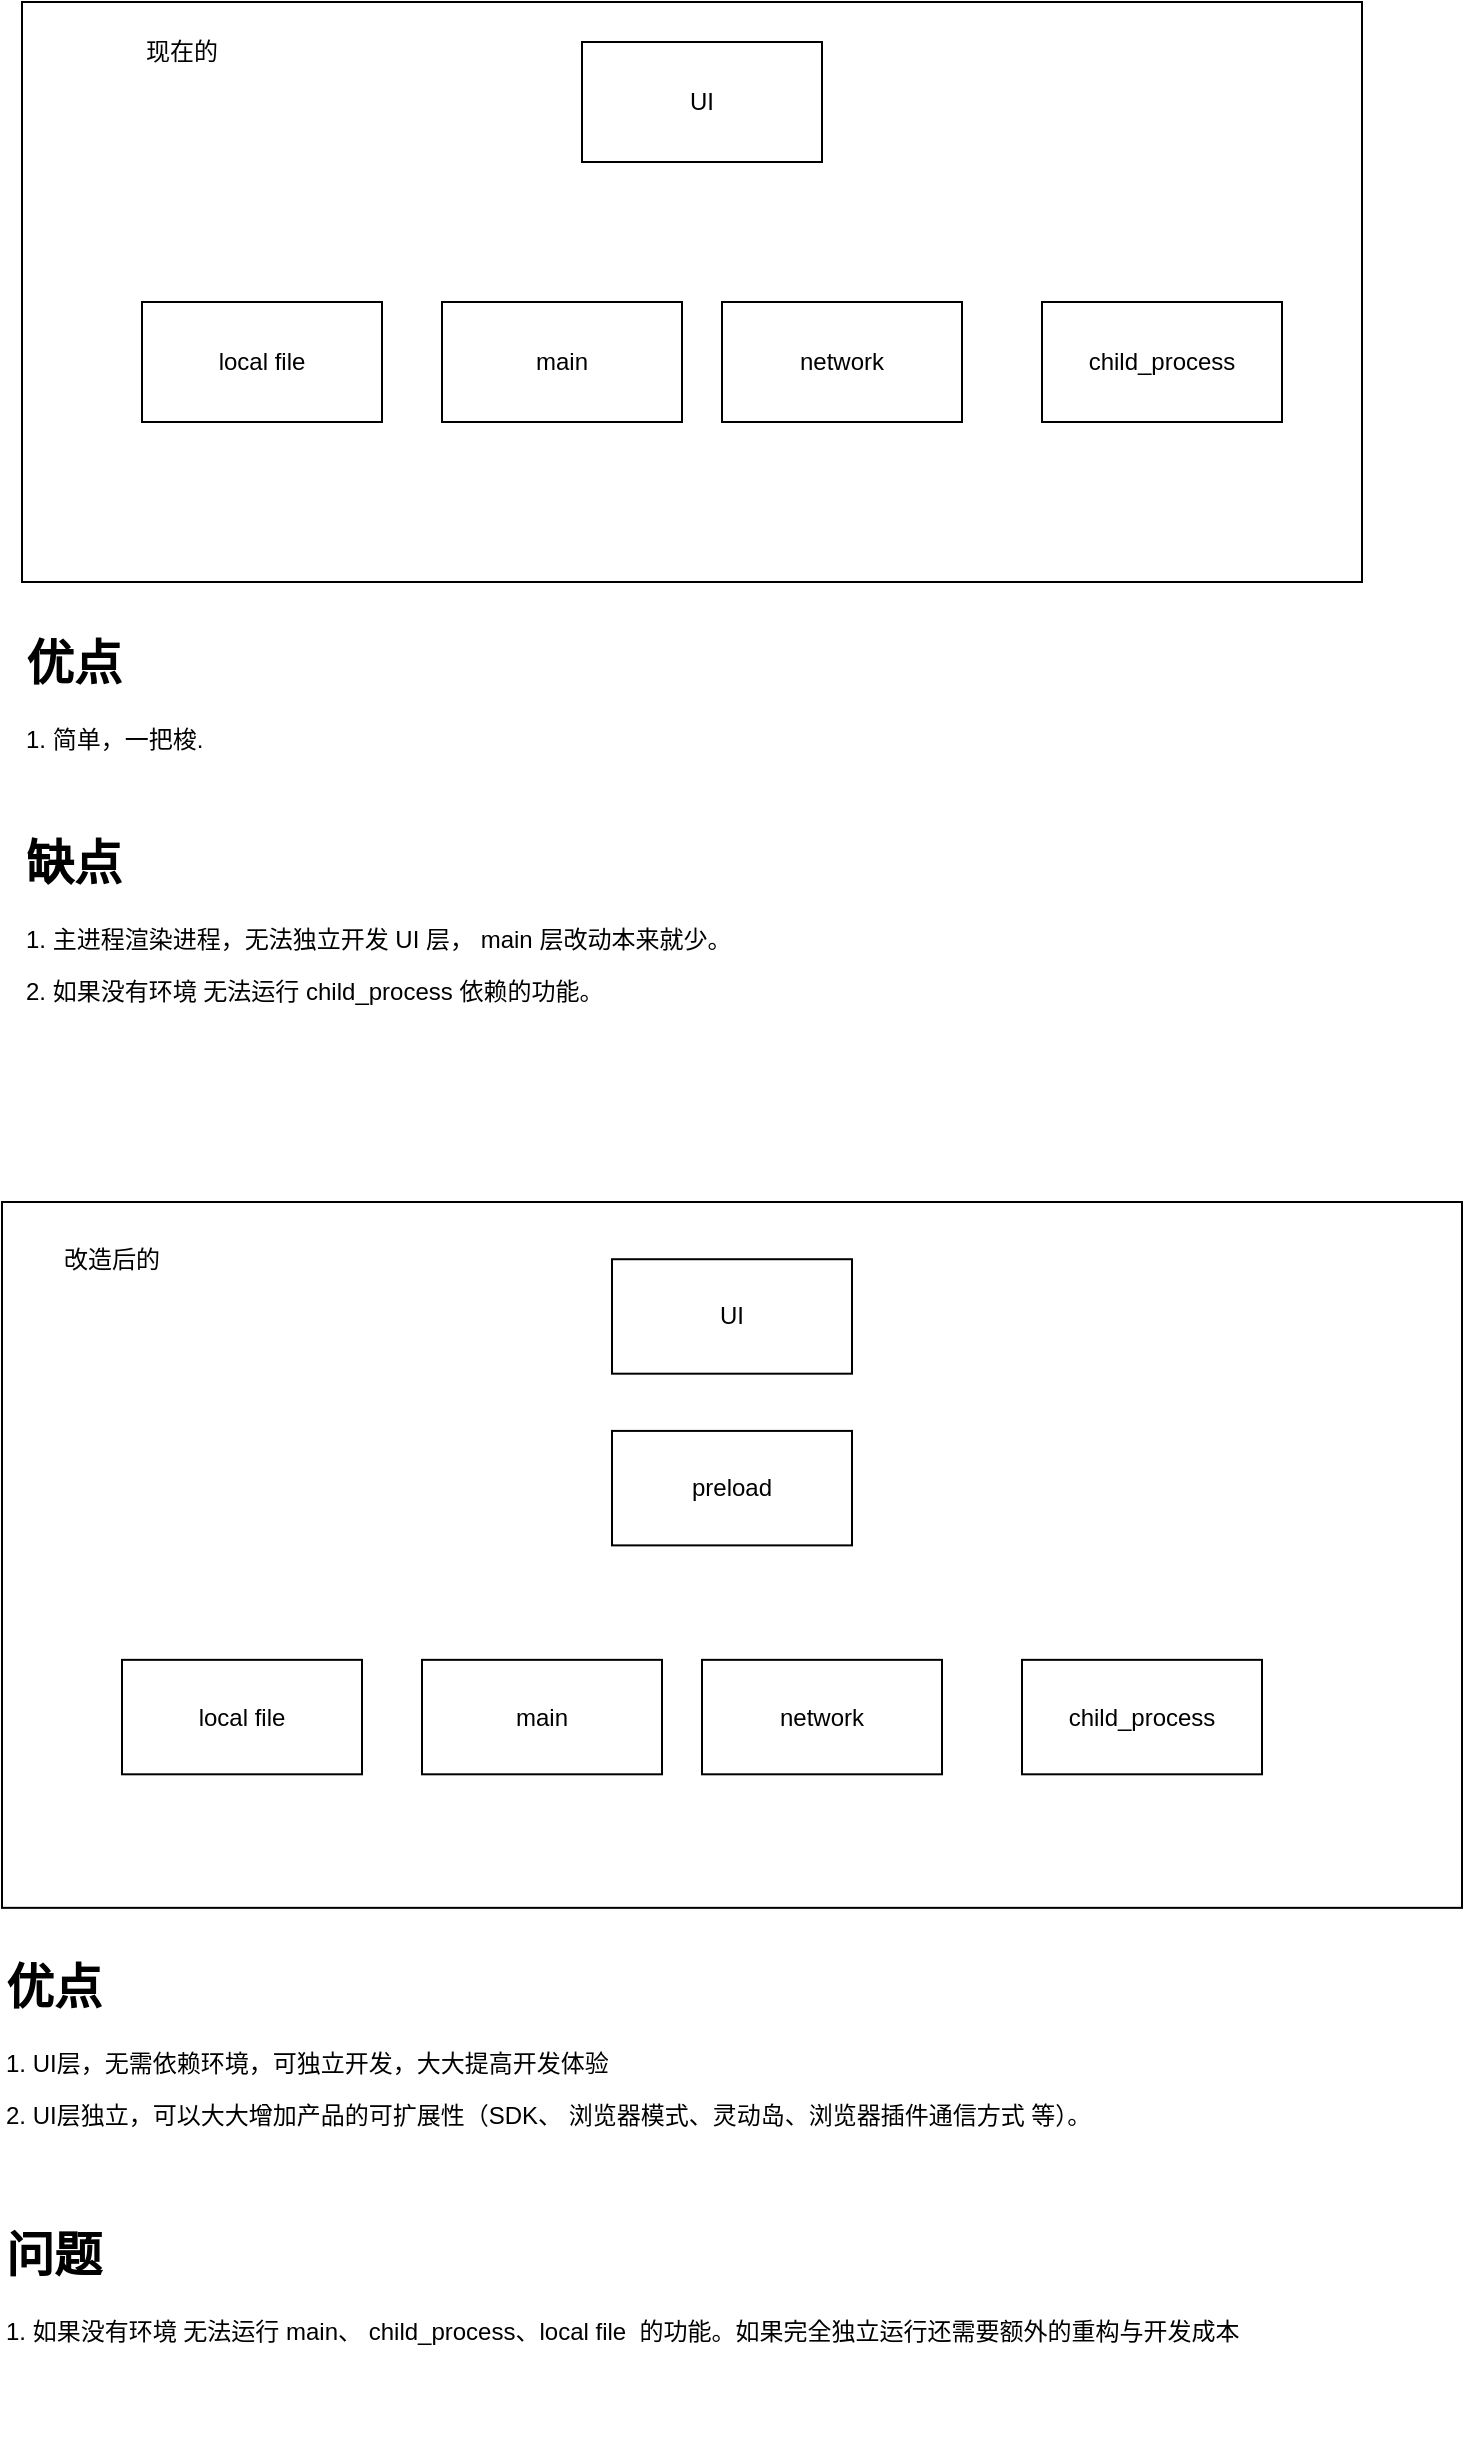 <mxfile version="25.0.0">
  <diagram name="第 1 页" id="jp_eVqbvx0nbf2SYeyhu">
    <mxGraphModel dx="2021" dy="1750" grid="1" gridSize="10" guides="1" tooltips="1" connect="1" arrows="1" fold="1" page="1" pageScale="1" pageWidth="827" pageHeight="1169" math="0" shadow="0">
      <root>
        <mxCell id="0" />
        <mxCell id="1" parent="0" />
        <mxCell id="NqAp3Kp9PPkYZQKbkeNz-21" value="" style="group" vertex="1" connectable="0" parent="1">
          <mxGeometry x="-430" y="-250" width="700" height="520" as="geometry" />
        </mxCell>
        <mxCell id="NqAp3Kp9PPkYZQKbkeNz-10" value="" style="rounded=0;whiteSpace=wrap;html=1;" vertex="1" parent="NqAp3Kp9PPkYZQKbkeNz-21">
          <mxGeometry width="670" height="290" as="geometry" />
        </mxCell>
        <mxCell id="NqAp3Kp9PPkYZQKbkeNz-4" value="UI" style="rounded=0;whiteSpace=wrap;html=1;" vertex="1" parent="NqAp3Kp9PPkYZQKbkeNz-21">
          <mxGeometry x="280" y="20" width="120" height="60" as="geometry" />
        </mxCell>
        <mxCell id="NqAp3Kp9PPkYZQKbkeNz-6" value="main" style="rounded=0;whiteSpace=wrap;html=1;" vertex="1" parent="NqAp3Kp9PPkYZQKbkeNz-21">
          <mxGeometry x="210" y="150" width="120" height="60" as="geometry" />
        </mxCell>
        <mxCell id="NqAp3Kp9PPkYZQKbkeNz-7" value="local file" style="rounded=0;whiteSpace=wrap;html=1;" vertex="1" parent="NqAp3Kp9PPkYZQKbkeNz-21">
          <mxGeometry x="60" y="150" width="120" height="60" as="geometry" />
        </mxCell>
        <mxCell id="NqAp3Kp9PPkYZQKbkeNz-8" value="network" style="rounded=0;whiteSpace=wrap;html=1;" vertex="1" parent="NqAp3Kp9PPkYZQKbkeNz-21">
          <mxGeometry x="350" y="150" width="120" height="60" as="geometry" />
        </mxCell>
        <mxCell id="NqAp3Kp9PPkYZQKbkeNz-9" value="child_process" style="rounded=0;whiteSpace=wrap;html=1;" vertex="1" parent="NqAp3Kp9PPkYZQKbkeNz-21">
          <mxGeometry x="510" y="150" width="120" height="60" as="geometry" />
        </mxCell>
        <mxCell id="NqAp3Kp9PPkYZQKbkeNz-11" value="现在的" style="text;html=1;align=center;verticalAlign=middle;whiteSpace=wrap;rounded=0;" vertex="1" parent="NqAp3Kp9PPkYZQKbkeNz-21">
          <mxGeometry x="50" y="10" width="60" height="30" as="geometry" />
        </mxCell>
        <mxCell id="NqAp3Kp9PPkYZQKbkeNz-14" value="&lt;h1 style=&quot;margin-top: 0px;&quot;&gt;优点&lt;/h1&gt;&lt;p&gt;1. 简单，一把梭.&lt;/p&gt;" style="text;html=1;whiteSpace=wrap;overflow=hidden;rounded=0;" vertex="1" parent="NqAp3Kp9PPkYZQKbkeNz-21">
          <mxGeometry y="310" width="700" height="80" as="geometry" />
        </mxCell>
        <mxCell id="NqAp3Kp9PPkYZQKbkeNz-20" value="&lt;h1 style=&quot;margin-top: 0px;&quot;&gt;缺点&lt;/h1&gt;&lt;p&gt;1. 主进程渲染进程，无法独立开发 UI 层， main 层改动本来就少。&lt;/p&gt;&lt;p&gt;2. 如果没有环境 无法运行 child_process 依赖的功能。&lt;/p&gt;" style="text;html=1;whiteSpace=wrap;overflow=hidden;rounded=0;" vertex="1" parent="NqAp3Kp9PPkYZQKbkeNz-21">
          <mxGeometry y="410" width="700" height="110" as="geometry" />
        </mxCell>
        <mxCell id="NqAp3Kp9PPkYZQKbkeNz-23" value="" style="group" vertex="1" connectable="0" parent="1">
          <mxGeometry x="-440" y="350" width="730" height="620" as="geometry" />
        </mxCell>
        <mxCell id="NqAp3Kp9PPkYZQKbkeNz-12" value="&lt;span style=&quot;color: rgba(0, 0, 0, 0); font-family: monospace; font-size: 0px; text-align: start; text-wrap-mode: nowrap;&quot;&gt;%3CmxGraphModel%3E%3Croot%3E%3CmxCell%20id%3D%220%22%2F%3E%3CmxCell%20id%3D%221%22%20parent%3D%220%22%2F%3E%3CmxCell%20id%3D%222%22%20value%3D%22main%22%20style%3D%22rounded%3D0%3BwhiteSpace%3Dwrap%3Bhtml%3D1%3B%22%20vertex%3D%221%22%20parent%3D%221%22%3E%3CmxGeometry%20x%3D%2220%22%20y%3D%22160%22%20width%3D%22120%22%20height%3D%2260%22%20as%3D%22geometry%22%2F%3E%3C%2FmxCell%3E%3CmxCell%20id%3D%223%22%20value%3D%22local%20file%22%20style%3D%22rounded%3D0%3BwhiteSpace%3Dwrap%3Bhtml%3D1%3B%22%20vertex%3D%221%22%20parent%3D%221%22%3E%3CmxGeometry%20x%3D%22-130%22%20y%3D%22160%22%20width%3D%22120%22%20height%3D%2260%22%20as%3D%22geometry%22%2F%3E%3C%2FmxCell%3E%3CmxCell%20id%3D%224%22%20value%3D%22network%22%20style%3D%22rounded%3D0%3BwhiteSpace%3Dwrap%3Bhtml%3D1%3B%22%20vertex%3D%221%22%20parent%3D%221%22%3E%3CmxGeometry%20x%3D%22160%22%20y%3D%22160%22%20width%3D%22120%22%20height%3D%2260%22%20as%3D%22geometry%22%2F%3E%3C%2FmxCell%3E%3CmxCell%20id%3D%225%22%20value%3D%22child_process%22%20style%3D%22rounded%3D0%3BwhiteSpace%3Dwrap%3Bhtml%3D1%3B%22%20vertex%3D%221%22%20parent%3D%221%22%3E%3CmxGeometry%20x%3D%22320%22%20y%3D%22160%22%20width%3D%22120%22%20height%3D%2260%22%20as%3D%22geometry%22%2F%3E%3C%2FmxCell%3E%3C%2Froot%3E%3C%2FmxGraphModel%3E&lt;/span&gt;" style="rounded=0;whiteSpace=wrap;html=1;movable=1;resizable=1;rotatable=1;deletable=1;editable=1;locked=0;connectable=1;" vertex="1" parent="NqAp3Kp9PPkYZQKbkeNz-23">
          <mxGeometry width="730" height="352.923" as="geometry" />
        </mxCell>
        <mxCell id="NqAp3Kp9PPkYZQKbkeNz-1" value="UI" style="rounded=0;whiteSpace=wrap;html=1;movable=1;resizable=1;rotatable=1;deletable=1;editable=1;locked=0;connectable=1;" vertex="1" parent="NqAp3Kp9PPkYZQKbkeNz-23">
          <mxGeometry x="305" y="28.615" width="120" height="57.231" as="geometry" />
        </mxCell>
        <mxCell id="NqAp3Kp9PPkYZQKbkeNz-2" value="preload" style="rounded=0;whiteSpace=wrap;html=1;movable=1;resizable=1;rotatable=1;deletable=1;editable=1;locked=0;connectable=1;" vertex="1" parent="NqAp3Kp9PPkYZQKbkeNz-23">
          <mxGeometry x="305" y="114.462" width="120" height="57.231" as="geometry" />
        </mxCell>
        <mxCell id="NqAp3Kp9PPkYZQKbkeNz-13" value="改造后的" style="text;html=1;align=center;verticalAlign=middle;whiteSpace=wrap;rounded=0;movable=1;resizable=1;rotatable=1;deletable=1;editable=1;locked=0;connectable=1;" vertex="1" parent="NqAp3Kp9PPkYZQKbkeNz-23">
          <mxGeometry x="25" y="14.308" width="60" height="28.615" as="geometry" />
        </mxCell>
        <mxCell id="NqAp3Kp9PPkYZQKbkeNz-15" value="&lt;h1 style=&quot;margin-top: 0px;&quot;&gt;优点&lt;/h1&gt;&lt;p&gt;1. UI层，无需依赖环境，可独立开发，大大提高开发体验&lt;/p&gt;&lt;p&gt;2. UI层独立，可以大大增加产品的可扩展性（SDK、 浏览器模式、灵动岛、浏览器插件通信方式 等）。&lt;/p&gt;&lt;p&gt;&lt;br&gt;&lt;/p&gt;" style="text;html=1;whiteSpace=wrap;overflow=hidden;rounded=0;" vertex="1" parent="NqAp3Kp9PPkYZQKbkeNz-23">
          <mxGeometry y="372" width="700" height="143.077" as="geometry" />
        </mxCell>
        <mxCell id="NqAp3Kp9PPkYZQKbkeNz-16" value="main" style="rounded=0;whiteSpace=wrap;html=1;movable=1;resizable=1;rotatable=1;deletable=1;editable=1;locked=0;connectable=1;" vertex="1" parent="NqAp3Kp9PPkYZQKbkeNz-23">
          <mxGeometry x="210" y="228.923" width="120" height="57.231" as="geometry" />
        </mxCell>
        <mxCell id="NqAp3Kp9PPkYZQKbkeNz-17" value="local file" style="rounded=0;whiteSpace=wrap;html=1;movable=1;resizable=1;rotatable=1;deletable=1;editable=1;locked=0;connectable=1;" vertex="1" parent="NqAp3Kp9PPkYZQKbkeNz-23">
          <mxGeometry x="60" y="228.923" width="120" height="57.231" as="geometry" />
        </mxCell>
        <mxCell id="NqAp3Kp9PPkYZQKbkeNz-18" value="network" style="rounded=0;whiteSpace=wrap;html=1;movable=1;resizable=1;rotatable=1;deletable=1;editable=1;locked=0;connectable=1;" vertex="1" parent="NqAp3Kp9PPkYZQKbkeNz-23">
          <mxGeometry x="350" y="228.923" width="120" height="57.231" as="geometry" />
        </mxCell>
        <mxCell id="NqAp3Kp9PPkYZQKbkeNz-19" value="child_process" style="rounded=0;whiteSpace=wrap;html=1;movable=1;resizable=1;rotatable=1;deletable=1;editable=1;locked=0;connectable=1;" vertex="1" parent="NqAp3Kp9PPkYZQKbkeNz-23">
          <mxGeometry x="510" y="228.923" width="120" height="57.231" as="geometry" />
        </mxCell>
        <mxCell id="NqAp3Kp9PPkYZQKbkeNz-22" value="&lt;h1 style=&quot;margin-top: 0px;&quot;&gt;问题&lt;/h1&gt;&lt;p&gt;1. 如果没有环境 无法运行 main、 child_process、local file&amp;nbsp; 的功能。如果完全独立运行还需要额外的重构与开发成本&lt;/p&gt;" style="text;html=1;whiteSpace=wrap;overflow=hidden;rounded=0;" vertex="1" parent="NqAp3Kp9PPkYZQKbkeNz-23">
          <mxGeometry y="505.538" width="700" height="114.462" as="geometry" />
        </mxCell>
      </root>
    </mxGraphModel>
  </diagram>
</mxfile>
